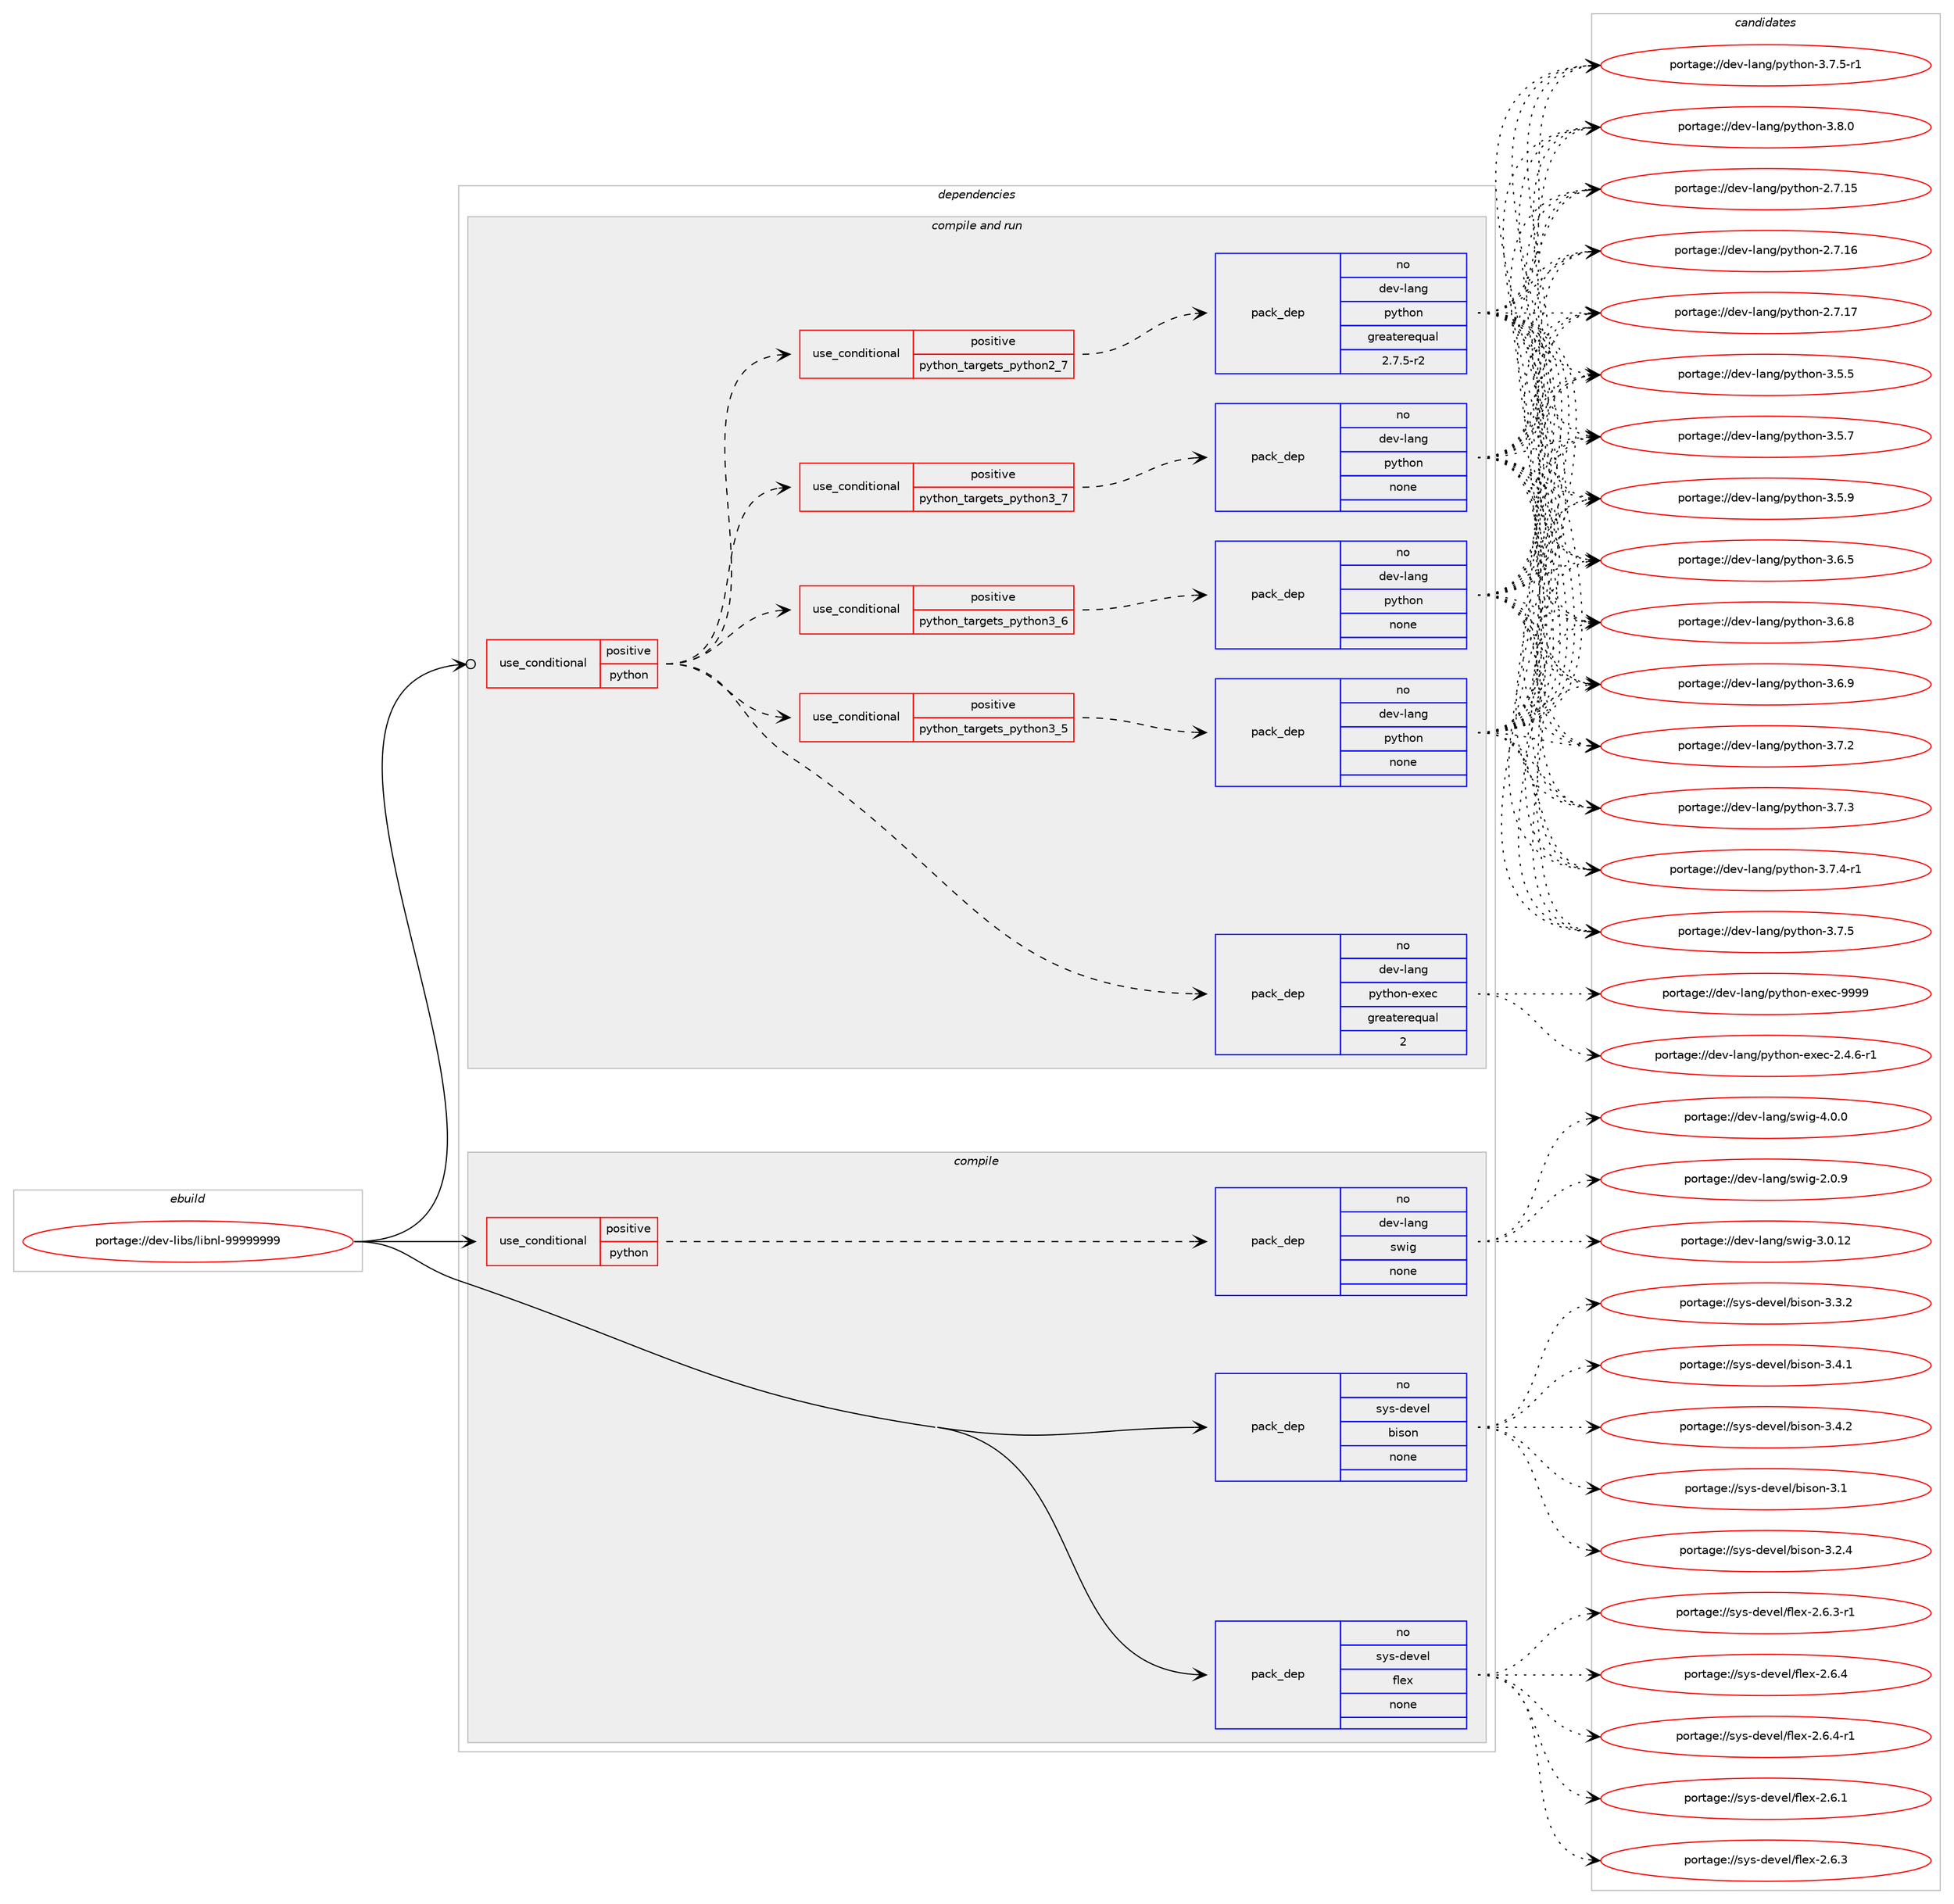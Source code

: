 digraph prolog {

# *************
# Graph options
# *************

newrank=true;
concentrate=true;
compound=true;
graph [rankdir=LR,fontname=Helvetica,fontsize=10,ranksep=1.5];#, ranksep=2.5, nodesep=0.2];
edge  [arrowhead=vee];
node  [fontname=Helvetica,fontsize=10];

# **********
# The ebuild
# **********

subgraph cluster_leftcol {
color=gray;
rank=same;
label=<<i>ebuild</i>>;
id [label="portage://dev-libs/libnl-99999999", color=red, width=4, href="../dev-libs/libnl-99999999.svg"];
}

# ****************
# The dependencies
# ****************

subgraph cluster_midcol {
color=gray;
label=<<i>dependencies</i>>;
subgraph cluster_compile {
fillcolor="#eeeeee";
style=filled;
label=<<i>compile</i>>;
subgraph cond21170 {
dependency101388 [label=<<TABLE BORDER="0" CELLBORDER="1" CELLSPACING="0" CELLPADDING="4"><TR><TD ROWSPAN="3" CELLPADDING="10">use_conditional</TD></TR><TR><TD>positive</TD></TR><TR><TD>python</TD></TR></TABLE>>, shape=none, color=red];
subgraph pack77190 {
dependency101389 [label=<<TABLE BORDER="0" CELLBORDER="1" CELLSPACING="0" CELLPADDING="4" WIDTH="220"><TR><TD ROWSPAN="6" CELLPADDING="30">pack_dep</TD></TR><TR><TD WIDTH="110">no</TD></TR><TR><TD>dev-lang</TD></TR><TR><TD>swig</TD></TR><TR><TD>none</TD></TR><TR><TD></TD></TR></TABLE>>, shape=none, color=blue];
}
dependency101388:e -> dependency101389:w [weight=20,style="dashed",arrowhead="vee"];
}
id:e -> dependency101388:w [weight=20,style="solid",arrowhead="vee"];
subgraph pack77191 {
dependency101390 [label=<<TABLE BORDER="0" CELLBORDER="1" CELLSPACING="0" CELLPADDING="4" WIDTH="220"><TR><TD ROWSPAN="6" CELLPADDING="30">pack_dep</TD></TR><TR><TD WIDTH="110">no</TD></TR><TR><TD>sys-devel</TD></TR><TR><TD>bison</TD></TR><TR><TD>none</TD></TR><TR><TD></TD></TR></TABLE>>, shape=none, color=blue];
}
id:e -> dependency101390:w [weight=20,style="solid",arrowhead="vee"];
subgraph pack77192 {
dependency101391 [label=<<TABLE BORDER="0" CELLBORDER="1" CELLSPACING="0" CELLPADDING="4" WIDTH="220"><TR><TD ROWSPAN="6" CELLPADDING="30">pack_dep</TD></TR><TR><TD WIDTH="110">no</TD></TR><TR><TD>sys-devel</TD></TR><TR><TD>flex</TD></TR><TR><TD>none</TD></TR><TR><TD></TD></TR></TABLE>>, shape=none, color=blue];
}
id:e -> dependency101391:w [weight=20,style="solid",arrowhead="vee"];
}
subgraph cluster_compileandrun {
fillcolor="#eeeeee";
style=filled;
label=<<i>compile and run</i>>;
subgraph cond21171 {
dependency101392 [label=<<TABLE BORDER="0" CELLBORDER="1" CELLSPACING="0" CELLPADDING="4"><TR><TD ROWSPAN="3" CELLPADDING="10">use_conditional</TD></TR><TR><TD>positive</TD></TR><TR><TD>python</TD></TR></TABLE>>, shape=none, color=red];
subgraph cond21172 {
dependency101393 [label=<<TABLE BORDER="0" CELLBORDER="1" CELLSPACING="0" CELLPADDING="4"><TR><TD ROWSPAN="3" CELLPADDING="10">use_conditional</TD></TR><TR><TD>positive</TD></TR><TR><TD>python_targets_python2_7</TD></TR></TABLE>>, shape=none, color=red];
subgraph pack77193 {
dependency101394 [label=<<TABLE BORDER="0" CELLBORDER="1" CELLSPACING="0" CELLPADDING="4" WIDTH="220"><TR><TD ROWSPAN="6" CELLPADDING="30">pack_dep</TD></TR><TR><TD WIDTH="110">no</TD></TR><TR><TD>dev-lang</TD></TR><TR><TD>python</TD></TR><TR><TD>greaterequal</TD></TR><TR><TD>2.7.5-r2</TD></TR></TABLE>>, shape=none, color=blue];
}
dependency101393:e -> dependency101394:w [weight=20,style="dashed",arrowhead="vee"];
}
dependency101392:e -> dependency101393:w [weight=20,style="dashed",arrowhead="vee"];
subgraph cond21173 {
dependency101395 [label=<<TABLE BORDER="0" CELLBORDER="1" CELLSPACING="0" CELLPADDING="4"><TR><TD ROWSPAN="3" CELLPADDING="10">use_conditional</TD></TR><TR><TD>positive</TD></TR><TR><TD>python_targets_python3_5</TD></TR></TABLE>>, shape=none, color=red];
subgraph pack77194 {
dependency101396 [label=<<TABLE BORDER="0" CELLBORDER="1" CELLSPACING="0" CELLPADDING="4" WIDTH="220"><TR><TD ROWSPAN="6" CELLPADDING="30">pack_dep</TD></TR><TR><TD WIDTH="110">no</TD></TR><TR><TD>dev-lang</TD></TR><TR><TD>python</TD></TR><TR><TD>none</TD></TR><TR><TD></TD></TR></TABLE>>, shape=none, color=blue];
}
dependency101395:e -> dependency101396:w [weight=20,style="dashed",arrowhead="vee"];
}
dependency101392:e -> dependency101395:w [weight=20,style="dashed",arrowhead="vee"];
subgraph cond21174 {
dependency101397 [label=<<TABLE BORDER="0" CELLBORDER="1" CELLSPACING="0" CELLPADDING="4"><TR><TD ROWSPAN="3" CELLPADDING="10">use_conditional</TD></TR><TR><TD>positive</TD></TR><TR><TD>python_targets_python3_6</TD></TR></TABLE>>, shape=none, color=red];
subgraph pack77195 {
dependency101398 [label=<<TABLE BORDER="0" CELLBORDER="1" CELLSPACING="0" CELLPADDING="4" WIDTH="220"><TR><TD ROWSPAN="6" CELLPADDING="30">pack_dep</TD></TR><TR><TD WIDTH="110">no</TD></TR><TR><TD>dev-lang</TD></TR><TR><TD>python</TD></TR><TR><TD>none</TD></TR><TR><TD></TD></TR></TABLE>>, shape=none, color=blue];
}
dependency101397:e -> dependency101398:w [weight=20,style="dashed",arrowhead="vee"];
}
dependency101392:e -> dependency101397:w [weight=20,style="dashed",arrowhead="vee"];
subgraph cond21175 {
dependency101399 [label=<<TABLE BORDER="0" CELLBORDER="1" CELLSPACING="0" CELLPADDING="4"><TR><TD ROWSPAN="3" CELLPADDING="10">use_conditional</TD></TR><TR><TD>positive</TD></TR><TR><TD>python_targets_python3_7</TD></TR></TABLE>>, shape=none, color=red];
subgraph pack77196 {
dependency101400 [label=<<TABLE BORDER="0" CELLBORDER="1" CELLSPACING="0" CELLPADDING="4" WIDTH="220"><TR><TD ROWSPAN="6" CELLPADDING="30">pack_dep</TD></TR><TR><TD WIDTH="110">no</TD></TR><TR><TD>dev-lang</TD></TR><TR><TD>python</TD></TR><TR><TD>none</TD></TR><TR><TD></TD></TR></TABLE>>, shape=none, color=blue];
}
dependency101399:e -> dependency101400:w [weight=20,style="dashed",arrowhead="vee"];
}
dependency101392:e -> dependency101399:w [weight=20,style="dashed",arrowhead="vee"];
subgraph pack77197 {
dependency101401 [label=<<TABLE BORDER="0" CELLBORDER="1" CELLSPACING="0" CELLPADDING="4" WIDTH="220"><TR><TD ROWSPAN="6" CELLPADDING="30">pack_dep</TD></TR><TR><TD WIDTH="110">no</TD></TR><TR><TD>dev-lang</TD></TR><TR><TD>python-exec</TD></TR><TR><TD>greaterequal</TD></TR><TR><TD>2</TD></TR></TABLE>>, shape=none, color=blue];
}
dependency101392:e -> dependency101401:w [weight=20,style="dashed",arrowhead="vee"];
}
id:e -> dependency101392:w [weight=20,style="solid",arrowhead="odotvee"];
}
subgraph cluster_run {
fillcolor="#eeeeee";
style=filled;
label=<<i>run</i>>;
}
}

# **************
# The candidates
# **************

subgraph cluster_choices {
rank=same;
color=gray;
label=<<i>candidates</i>>;

subgraph choice77190 {
color=black;
nodesep=1;
choiceportage100101118451089711010347115119105103455046484657 [label="portage://dev-lang/swig-2.0.9", color=red, width=4,href="../dev-lang/swig-2.0.9.svg"];
choiceportage10010111845108971101034711511910510345514648464950 [label="portage://dev-lang/swig-3.0.12", color=red, width=4,href="../dev-lang/swig-3.0.12.svg"];
choiceportage100101118451089711010347115119105103455246484648 [label="portage://dev-lang/swig-4.0.0", color=red, width=4,href="../dev-lang/swig-4.0.0.svg"];
dependency101389:e -> choiceportage100101118451089711010347115119105103455046484657:w [style=dotted,weight="100"];
dependency101389:e -> choiceportage10010111845108971101034711511910510345514648464950:w [style=dotted,weight="100"];
dependency101389:e -> choiceportage100101118451089711010347115119105103455246484648:w [style=dotted,weight="100"];
}
subgraph choice77191 {
color=black;
nodesep=1;
choiceportage11512111545100101118101108479810511511111045514649 [label="portage://sys-devel/bison-3.1", color=red, width=4,href="../sys-devel/bison-3.1.svg"];
choiceportage115121115451001011181011084798105115111110455146504652 [label="portage://sys-devel/bison-3.2.4", color=red, width=4,href="../sys-devel/bison-3.2.4.svg"];
choiceportage115121115451001011181011084798105115111110455146514650 [label="portage://sys-devel/bison-3.3.2", color=red, width=4,href="../sys-devel/bison-3.3.2.svg"];
choiceportage115121115451001011181011084798105115111110455146524649 [label="portage://sys-devel/bison-3.4.1", color=red, width=4,href="../sys-devel/bison-3.4.1.svg"];
choiceportage115121115451001011181011084798105115111110455146524650 [label="portage://sys-devel/bison-3.4.2", color=red, width=4,href="../sys-devel/bison-3.4.2.svg"];
dependency101390:e -> choiceportage11512111545100101118101108479810511511111045514649:w [style=dotted,weight="100"];
dependency101390:e -> choiceportage115121115451001011181011084798105115111110455146504652:w [style=dotted,weight="100"];
dependency101390:e -> choiceportage115121115451001011181011084798105115111110455146514650:w [style=dotted,weight="100"];
dependency101390:e -> choiceportage115121115451001011181011084798105115111110455146524649:w [style=dotted,weight="100"];
dependency101390:e -> choiceportage115121115451001011181011084798105115111110455146524650:w [style=dotted,weight="100"];
}
subgraph choice77192 {
color=black;
nodesep=1;
choiceportage1151211154510010111810110847102108101120455046544649 [label="portage://sys-devel/flex-2.6.1", color=red, width=4,href="../sys-devel/flex-2.6.1.svg"];
choiceportage1151211154510010111810110847102108101120455046544651 [label="portage://sys-devel/flex-2.6.3", color=red, width=4,href="../sys-devel/flex-2.6.3.svg"];
choiceportage11512111545100101118101108471021081011204550465446514511449 [label="portage://sys-devel/flex-2.6.3-r1", color=red, width=4,href="../sys-devel/flex-2.6.3-r1.svg"];
choiceportage1151211154510010111810110847102108101120455046544652 [label="portage://sys-devel/flex-2.6.4", color=red, width=4,href="../sys-devel/flex-2.6.4.svg"];
choiceportage11512111545100101118101108471021081011204550465446524511449 [label="portage://sys-devel/flex-2.6.4-r1", color=red, width=4,href="../sys-devel/flex-2.6.4-r1.svg"];
dependency101391:e -> choiceportage1151211154510010111810110847102108101120455046544649:w [style=dotted,weight="100"];
dependency101391:e -> choiceportage1151211154510010111810110847102108101120455046544651:w [style=dotted,weight="100"];
dependency101391:e -> choiceportage11512111545100101118101108471021081011204550465446514511449:w [style=dotted,weight="100"];
dependency101391:e -> choiceportage1151211154510010111810110847102108101120455046544652:w [style=dotted,weight="100"];
dependency101391:e -> choiceportage11512111545100101118101108471021081011204550465446524511449:w [style=dotted,weight="100"];
}
subgraph choice77193 {
color=black;
nodesep=1;
choiceportage10010111845108971101034711212111610411111045504655464953 [label="portage://dev-lang/python-2.7.15", color=red, width=4,href="../dev-lang/python-2.7.15.svg"];
choiceportage10010111845108971101034711212111610411111045504655464954 [label="portage://dev-lang/python-2.7.16", color=red, width=4,href="../dev-lang/python-2.7.16.svg"];
choiceportage10010111845108971101034711212111610411111045504655464955 [label="portage://dev-lang/python-2.7.17", color=red, width=4,href="../dev-lang/python-2.7.17.svg"];
choiceportage100101118451089711010347112121116104111110455146534653 [label="portage://dev-lang/python-3.5.5", color=red, width=4,href="../dev-lang/python-3.5.5.svg"];
choiceportage100101118451089711010347112121116104111110455146534655 [label="portage://dev-lang/python-3.5.7", color=red, width=4,href="../dev-lang/python-3.5.7.svg"];
choiceportage100101118451089711010347112121116104111110455146534657 [label="portage://dev-lang/python-3.5.9", color=red, width=4,href="../dev-lang/python-3.5.9.svg"];
choiceportage100101118451089711010347112121116104111110455146544653 [label="portage://dev-lang/python-3.6.5", color=red, width=4,href="../dev-lang/python-3.6.5.svg"];
choiceportage100101118451089711010347112121116104111110455146544656 [label="portage://dev-lang/python-3.6.8", color=red, width=4,href="../dev-lang/python-3.6.8.svg"];
choiceportage100101118451089711010347112121116104111110455146544657 [label="portage://dev-lang/python-3.6.9", color=red, width=4,href="../dev-lang/python-3.6.9.svg"];
choiceportage100101118451089711010347112121116104111110455146554650 [label="portage://dev-lang/python-3.7.2", color=red, width=4,href="../dev-lang/python-3.7.2.svg"];
choiceportage100101118451089711010347112121116104111110455146554651 [label="portage://dev-lang/python-3.7.3", color=red, width=4,href="../dev-lang/python-3.7.3.svg"];
choiceportage1001011184510897110103471121211161041111104551465546524511449 [label="portage://dev-lang/python-3.7.4-r1", color=red, width=4,href="../dev-lang/python-3.7.4-r1.svg"];
choiceportage100101118451089711010347112121116104111110455146554653 [label="portage://dev-lang/python-3.7.5", color=red, width=4,href="../dev-lang/python-3.7.5.svg"];
choiceportage1001011184510897110103471121211161041111104551465546534511449 [label="portage://dev-lang/python-3.7.5-r1", color=red, width=4,href="../dev-lang/python-3.7.5-r1.svg"];
choiceportage100101118451089711010347112121116104111110455146564648 [label="portage://dev-lang/python-3.8.0", color=red, width=4,href="../dev-lang/python-3.8.0.svg"];
dependency101394:e -> choiceportage10010111845108971101034711212111610411111045504655464953:w [style=dotted,weight="100"];
dependency101394:e -> choiceportage10010111845108971101034711212111610411111045504655464954:w [style=dotted,weight="100"];
dependency101394:e -> choiceportage10010111845108971101034711212111610411111045504655464955:w [style=dotted,weight="100"];
dependency101394:e -> choiceportage100101118451089711010347112121116104111110455146534653:w [style=dotted,weight="100"];
dependency101394:e -> choiceportage100101118451089711010347112121116104111110455146534655:w [style=dotted,weight="100"];
dependency101394:e -> choiceportage100101118451089711010347112121116104111110455146534657:w [style=dotted,weight="100"];
dependency101394:e -> choiceportage100101118451089711010347112121116104111110455146544653:w [style=dotted,weight="100"];
dependency101394:e -> choiceportage100101118451089711010347112121116104111110455146544656:w [style=dotted,weight="100"];
dependency101394:e -> choiceportage100101118451089711010347112121116104111110455146544657:w [style=dotted,weight="100"];
dependency101394:e -> choiceportage100101118451089711010347112121116104111110455146554650:w [style=dotted,weight="100"];
dependency101394:e -> choiceportage100101118451089711010347112121116104111110455146554651:w [style=dotted,weight="100"];
dependency101394:e -> choiceportage1001011184510897110103471121211161041111104551465546524511449:w [style=dotted,weight="100"];
dependency101394:e -> choiceportage100101118451089711010347112121116104111110455146554653:w [style=dotted,weight="100"];
dependency101394:e -> choiceportage1001011184510897110103471121211161041111104551465546534511449:w [style=dotted,weight="100"];
dependency101394:e -> choiceportage100101118451089711010347112121116104111110455146564648:w [style=dotted,weight="100"];
}
subgraph choice77194 {
color=black;
nodesep=1;
choiceportage10010111845108971101034711212111610411111045504655464953 [label="portage://dev-lang/python-2.7.15", color=red, width=4,href="../dev-lang/python-2.7.15.svg"];
choiceportage10010111845108971101034711212111610411111045504655464954 [label="portage://dev-lang/python-2.7.16", color=red, width=4,href="../dev-lang/python-2.7.16.svg"];
choiceportage10010111845108971101034711212111610411111045504655464955 [label="portage://dev-lang/python-2.7.17", color=red, width=4,href="../dev-lang/python-2.7.17.svg"];
choiceportage100101118451089711010347112121116104111110455146534653 [label="portage://dev-lang/python-3.5.5", color=red, width=4,href="../dev-lang/python-3.5.5.svg"];
choiceportage100101118451089711010347112121116104111110455146534655 [label="portage://dev-lang/python-3.5.7", color=red, width=4,href="../dev-lang/python-3.5.7.svg"];
choiceportage100101118451089711010347112121116104111110455146534657 [label="portage://dev-lang/python-3.5.9", color=red, width=4,href="../dev-lang/python-3.5.9.svg"];
choiceportage100101118451089711010347112121116104111110455146544653 [label="portage://dev-lang/python-3.6.5", color=red, width=4,href="../dev-lang/python-3.6.5.svg"];
choiceportage100101118451089711010347112121116104111110455146544656 [label="portage://dev-lang/python-3.6.8", color=red, width=4,href="../dev-lang/python-3.6.8.svg"];
choiceportage100101118451089711010347112121116104111110455146544657 [label="portage://dev-lang/python-3.6.9", color=red, width=4,href="../dev-lang/python-3.6.9.svg"];
choiceportage100101118451089711010347112121116104111110455146554650 [label="portage://dev-lang/python-3.7.2", color=red, width=4,href="../dev-lang/python-3.7.2.svg"];
choiceportage100101118451089711010347112121116104111110455146554651 [label="portage://dev-lang/python-3.7.3", color=red, width=4,href="../dev-lang/python-3.7.3.svg"];
choiceportage1001011184510897110103471121211161041111104551465546524511449 [label="portage://dev-lang/python-3.7.4-r1", color=red, width=4,href="../dev-lang/python-3.7.4-r1.svg"];
choiceportage100101118451089711010347112121116104111110455146554653 [label="portage://dev-lang/python-3.7.5", color=red, width=4,href="../dev-lang/python-3.7.5.svg"];
choiceportage1001011184510897110103471121211161041111104551465546534511449 [label="portage://dev-lang/python-3.7.5-r1", color=red, width=4,href="../dev-lang/python-3.7.5-r1.svg"];
choiceportage100101118451089711010347112121116104111110455146564648 [label="portage://dev-lang/python-3.8.0", color=red, width=4,href="../dev-lang/python-3.8.0.svg"];
dependency101396:e -> choiceportage10010111845108971101034711212111610411111045504655464953:w [style=dotted,weight="100"];
dependency101396:e -> choiceportage10010111845108971101034711212111610411111045504655464954:w [style=dotted,weight="100"];
dependency101396:e -> choiceportage10010111845108971101034711212111610411111045504655464955:w [style=dotted,weight="100"];
dependency101396:e -> choiceportage100101118451089711010347112121116104111110455146534653:w [style=dotted,weight="100"];
dependency101396:e -> choiceportage100101118451089711010347112121116104111110455146534655:w [style=dotted,weight="100"];
dependency101396:e -> choiceportage100101118451089711010347112121116104111110455146534657:w [style=dotted,weight="100"];
dependency101396:e -> choiceportage100101118451089711010347112121116104111110455146544653:w [style=dotted,weight="100"];
dependency101396:e -> choiceportage100101118451089711010347112121116104111110455146544656:w [style=dotted,weight="100"];
dependency101396:e -> choiceportage100101118451089711010347112121116104111110455146544657:w [style=dotted,weight="100"];
dependency101396:e -> choiceportage100101118451089711010347112121116104111110455146554650:w [style=dotted,weight="100"];
dependency101396:e -> choiceportage100101118451089711010347112121116104111110455146554651:w [style=dotted,weight="100"];
dependency101396:e -> choiceportage1001011184510897110103471121211161041111104551465546524511449:w [style=dotted,weight="100"];
dependency101396:e -> choiceportage100101118451089711010347112121116104111110455146554653:w [style=dotted,weight="100"];
dependency101396:e -> choiceportage1001011184510897110103471121211161041111104551465546534511449:w [style=dotted,weight="100"];
dependency101396:e -> choiceportage100101118451089711010347112121116104111110455146564648:w [style=dotted,weight="100"];
}
subgraph choice77195 {
color=black;
nodesep=1;
choiceportage10010111845108971101034711212111610411111045504655464953 [label="portage://dev-lang/python-2.7.15", color=red, width=4,href="../dev-lang/python-2.7.15.svg"];
choiceportage10010111845108971101034711212111610411111045504655464954 [label="portage://dev-lang/python-2.7.16", color=red, width=4,href="../dev-lang/python-2.7.16.svg"];
choiceportage10010111845108971101034711212111610411111045504655464955 [label="portage://dev-lang/python-2.7.17", color=red, width=4,href="../dev-lang/python-2.7.17.svg"];
choiceportage100101118451089711010347112121116104111110455146534653 [label="portage://dev-lang/python-3.5.5", color=red, width=4,href="../dev-lang/python-3.5.5.svg"];
choiceportage100101118451089711010347112121116104111110455146534655 [label="portage://dev-lang/python-3.5.7", color=red, width=4,href="../dev-lang/python-3.5.7.svg"];
choiceportage100101118451089711010347112121116104111110455146534657 [label="portage://dev-lang/python-3.5.9", color=red, width=4,href="../dev-lang/python-3.5.9.svg"];
choiceportage100101118451089711010347112121116104111110455146544653 [label="portage://dev-lang/python-3.6.5", color=red, width=4,href="../dev-lang/python-3.6.5.svg"];
choiceportage100101118451089711010347112121116104111110455146544656 [label="portage://dev-lang/python-3.6.8", color=red, width=4,href="../dev-lang/python-3.6.8.svg"];
choiceportage100101118451089711010347112121116104111110455146544657 [label="portage://dev-lang/python-3.6.9", color=red, width=4,href="../dev-lang/python-3.6.9.svg"];
choiceportage100101118451089711010347112121116104111110455146554650 [label="portage://dev-lang/python-3.7.2", color=red, width=4,href="../dev-lang/python-3.7.2.svg"];
choiceportage100101118451089711010347112121116104111110455146554651 [label="portage://dev-lang/python-3.7.3", color=red, width=4,href="../dev-lang/python-3.7.3.svg"];
choiceportage1001011184510897110103471121211161041111104551465546524511449 [label="portage://dev-lang/python-3.7.4-r1", color=red, width=4,href="../dev-lang/python-3.7.4-r1.svg"];
choiceportage100101118451089711010347112121116104111110455146554653 [label="portage://dev-lang/python-3.7.5", color=red, width=4,href="../dev-lang/python-3.7.5.svg"];
choiceportage1001011184510897110103471121211161041111104551465546534511449 [label="portage://dev-lang/python-3.7.5-r1", color=red, width=4,href="../dev-lang/python-3.7.5-r1.svg"];
choiceportage100101118451089711010347112121116104111110455146564648 [label="portage://dev-lang/python-3.8.0", color=red, width=4,href="../dev-lang/python-3.8.0.svg"];
dependency101398:e -> choiceportage10010111845108971101034711212111610411111045504655464953:w [style=dotted,weight="100"];
dependency101398:e -> choiceportage10010111845108971101034711212111610411111045504655464954:w [style=dotted,weight="100"];
dependency101398:e -> choiceportage10010111845108971101034711212111610411111045504655464955:w [style=dotted,weight="100"];
dependency101398:e -> choiceportage100101118451089711010347112121116104111110455146534653:w [style=dotted,weight="100"];
dependency101398:e -> choiceportage100101118451089711010347112121116104111110455146534655:w [style=dotted,weight="100"];
dependency101398:e -> choiceportage100101118451089711010347112121116104111110455146534657:w [style=dotted,weight="100"];
dependency101398:e -> choiceportage100101118451089711010347112121116104111110455146544653:w [style=dotted,weight="100"];
dependency101398:e -> choiceportage100101118451089711010347112121116104111110455146544656:w [style=dotted,weight="100"];
dependency101398:e -> choiceportage100101118451089711010347112121116104111110455146544657:w [style=dotted,weight="100"];
dependency101398:e -> choiceportage100101118451089711010347112121116104111110455146554650:w [style=dotted,weight="100"];
dependency101398:e -> choiceportage100101118451089711010347112121116104111110455146554651:w [style=dotted,weight="100"];
dependency101398:e -> choiceportage1001011184510897110103471121211161041111104551465546524511449:w [style=dotted,weight="100"];
dependency101398:e -> choiceportage100101118451089711010347112121116104111110455146554653:w [style=dotted,weight="100"];
dependency101398:e -> choiceportage1001011184510897110103471121211161041111104551465546534511449:w [style=dotted,weight="100"];
dependency101398:e -> choiceportage100101118451089711010347112121116104111110455146564648:w [style=dotted,weight="100"];
}
subgraph choice77196 {
color=black;
nodesep=1;
choiceportage10010111845108971101034711212111610411111045504655464953 [label="portage://dev-lang/python-2.7.15", color=red, width=4,href="../dev-lang/python-2.7.15.svg"];
choiceportage10010111845108971101034711212111610411111045504655464954 [label="portage://dev-lang/python-2.7.16", color=red, width=4,href="../dev-lang/python-2.7.16.svg"];
choiceportage10010111845108971101034711212111610411111045504655464955 [label="portage://dev-lang/python-2.7.17", color=red, width=4,href="../dev-lang/python-2.7.17.svg"];
choiceportage100101118451089711010347112121116104111110455146534653 [label="portage://dev-lang/python-3.5.5", color=red, width=4,href="../dev-lang/python-3.5.5.svg"];
choiceportage100101118451089711010347112121116104111110455146534655 [label="portage://dev-lang/python-3.5.7", color=red, width=4,href="../dev-lang/python-3.5.7.svg"];
choiceportage100101118451089711010347112121116104111110455146534657 [label="portage://dev-lang/python-3.5.9", color=red, width=4,href="../dev-lang/python-3.5.9.svg"];
choiceportage100101118451089711010347112121116104111110455146544653 [label="portage://dev-lang/python-3.6.5", color=red, width=4,href="../dev-lang/python-3.6.5.svg"];
choiceportage100101118451089711010347112121116104111110455146544656 [label="portage://dev-lang/python-3.6.8", color=red, width=4,href="../dev-lang/python-3.6.8.svg"];
choiceportage100101118451089711010347112121116104111110455146544657 [label="portage://dev-lang/python-3.6.9", color=red, width=4,href="../dev-lang/python-3.6.9.svg"];
choiceportage100101118451089711010347112121116104111110455146554650 [label="portage://dev-lang/python-3.7.2", color=red, width=4,href="../dev-lang/python-3.7.2.svg"];
choiceportage100101118451089711010347112121116104111110455146554651 [label="portage://dev-lang/python-3.7.3", color=red, width=4,href="../dev-lang/python-3.7.3.svg"];
choiceportage1001011184510897110103471121211161041111104551465546524511449 [label="portage://dev-lang/python-3.7.4-r1", color=red, width=4,href="../dev-lang/python-3.7.4-r1.svg"];
choiceportage100101118451089711010347112121116104111110455146554653 [label="portage://dev-lang/python-3.7.5", color=red, width=4,href="../dev-lang/python-3.7.5.svg"];
choiceportage1001011184510897110103471121211161041111104551465546534511449 [label="portage://dev-lang/python-3.7.5-r1", color=red, width=4,href="../dev-lang/python-3.7.5-r1.svg"];
choiceportage100101118451089711010347112121116104111110455146564648 [label="portage://dev-lang/python-3.8.0", color=red, width=4,href="../dev-lang/python-3.8.0.svg"];
dependency101400:e -> choiceportage10010111845108971101034711212111610411111045504655464953:w [style=dotted,weight="100"];
dependency101400:e -> choiceportage10010111845108971101034711212111610411111045504655464954:w [style=dotted,weight="100"];
dependency101400:e -> choiceportage10010111845108971101034711212111610411111045504655464955:w [style=dotted,weight="100"];
dependency101400:e -> choiceportage100101118451089711010347112121116104111110455146534653:w [style=dotted,weight="100"];
dependency101400:e -> choiceportage100101118451089711010347112121116104111110455146534655:w [style=dotted,weight="100"];
dependency101400:e -> choiceportage100101118451089711010347112121116104111110455146534657:w [style=dotted,weight="100"];
dependency101400:e -> choiceportage100101118451089711010347112121116104111110455146544653:w [style=dotted,weight="100"];
dependency101400:e -> choiceportage100101118451089711010347112121116104111110455146544656:w [style=dotted,weight="100"];
dependency101400:e -> choiceportage100101118451089711010347112121116104111110455146544657:w [style=dotted,weight="100"];
dependency101400:e -> choiceportage100101118451089711010347112121116104111110455146554650:w [style=dotted,weight="100"];
dependency101400:e -> choiceportage100101118451089711010347112121116104111110455146554651:w [style=dotted,weight="100"];
dependency101400:e -> choiceportage1001011184510897110103471121211161041111104551465546524511449:w [style=dotted,weight="100"];
dependency101400:e -> choiceportage100101118451089711010347112121116104111110455146554653:w [style=dotted,weight="100"];
dependency101400:e -> choiceportage1001011184510897110103471121211161041111104551465546534511449:w [style=dotted,weight="100"];
dependency101400:e -> choiceportage100101118451089711010347112121116104111110455146564648:w [style=dotted,weight="100"];
}
subgraph choice77197 {
color=black;
nodesep=1;
choiceportage10010111845108971101034711212111610411111045101120101994550465246544511449 [label="portage://dev-lang/python-exec-2.4.6-r1", color=red, width=4,href="../dev-lang/python-exec-2.4.6-r1.svg"];
choiceportage10010111845108971101034711212111610411111045101120101994557575757 [label="portage://dev-lang/python-exec-9999", color=red, width=4,href="../dev-lang/python-exec-9999.svg"];
dependency101401:e -> choiceportage10010111845108971101034711212111610411111045101120101994550465246544511449:w [style=dotted,weight="100"];
dependency101401:e -> choiceportage10010111845108971101034711212111610411111045101120101994557575757:w [style=dotted,weight="100"];
}
}

}

